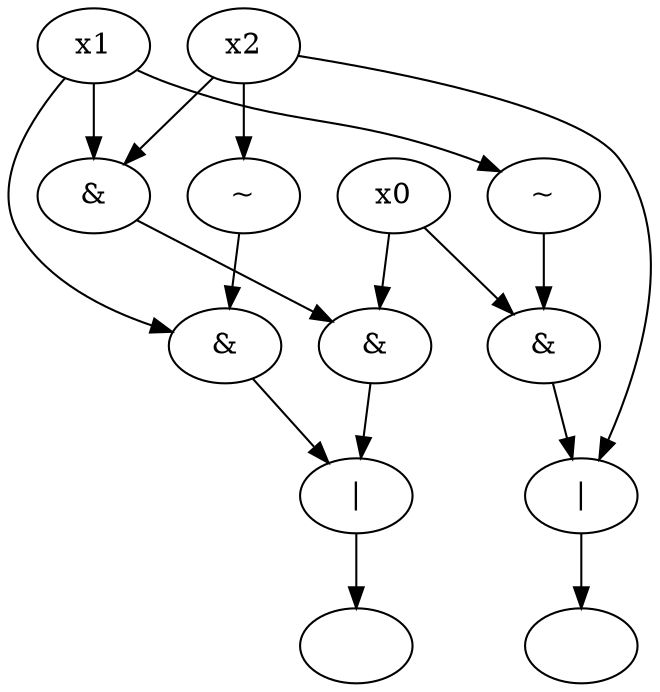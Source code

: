digraph G { 

    0->1;
    0[label = "|"]; 
    1[label = ""]; 
    2->0;
    2[label = "&"]; 
    3->2;
    3->13;
    3[label = "x0"]; 
    4->2;
    4[label = "&"]; 
    5->4;
    5->7;
    5->15;
    5[label = "x1"]; 
    6->4;
    6->9;
    6->11;
    6[label = "x2"]; 
    7->0;
    7[label = "&"]; 
    9->7;
    9[label = "~"]; 
    11->12;
    11[label = "|"]; 
    12[label = ""]; 
    13->11;
    13[label = "&"]; 
    15->13;
    15[label = "~"]; 

}